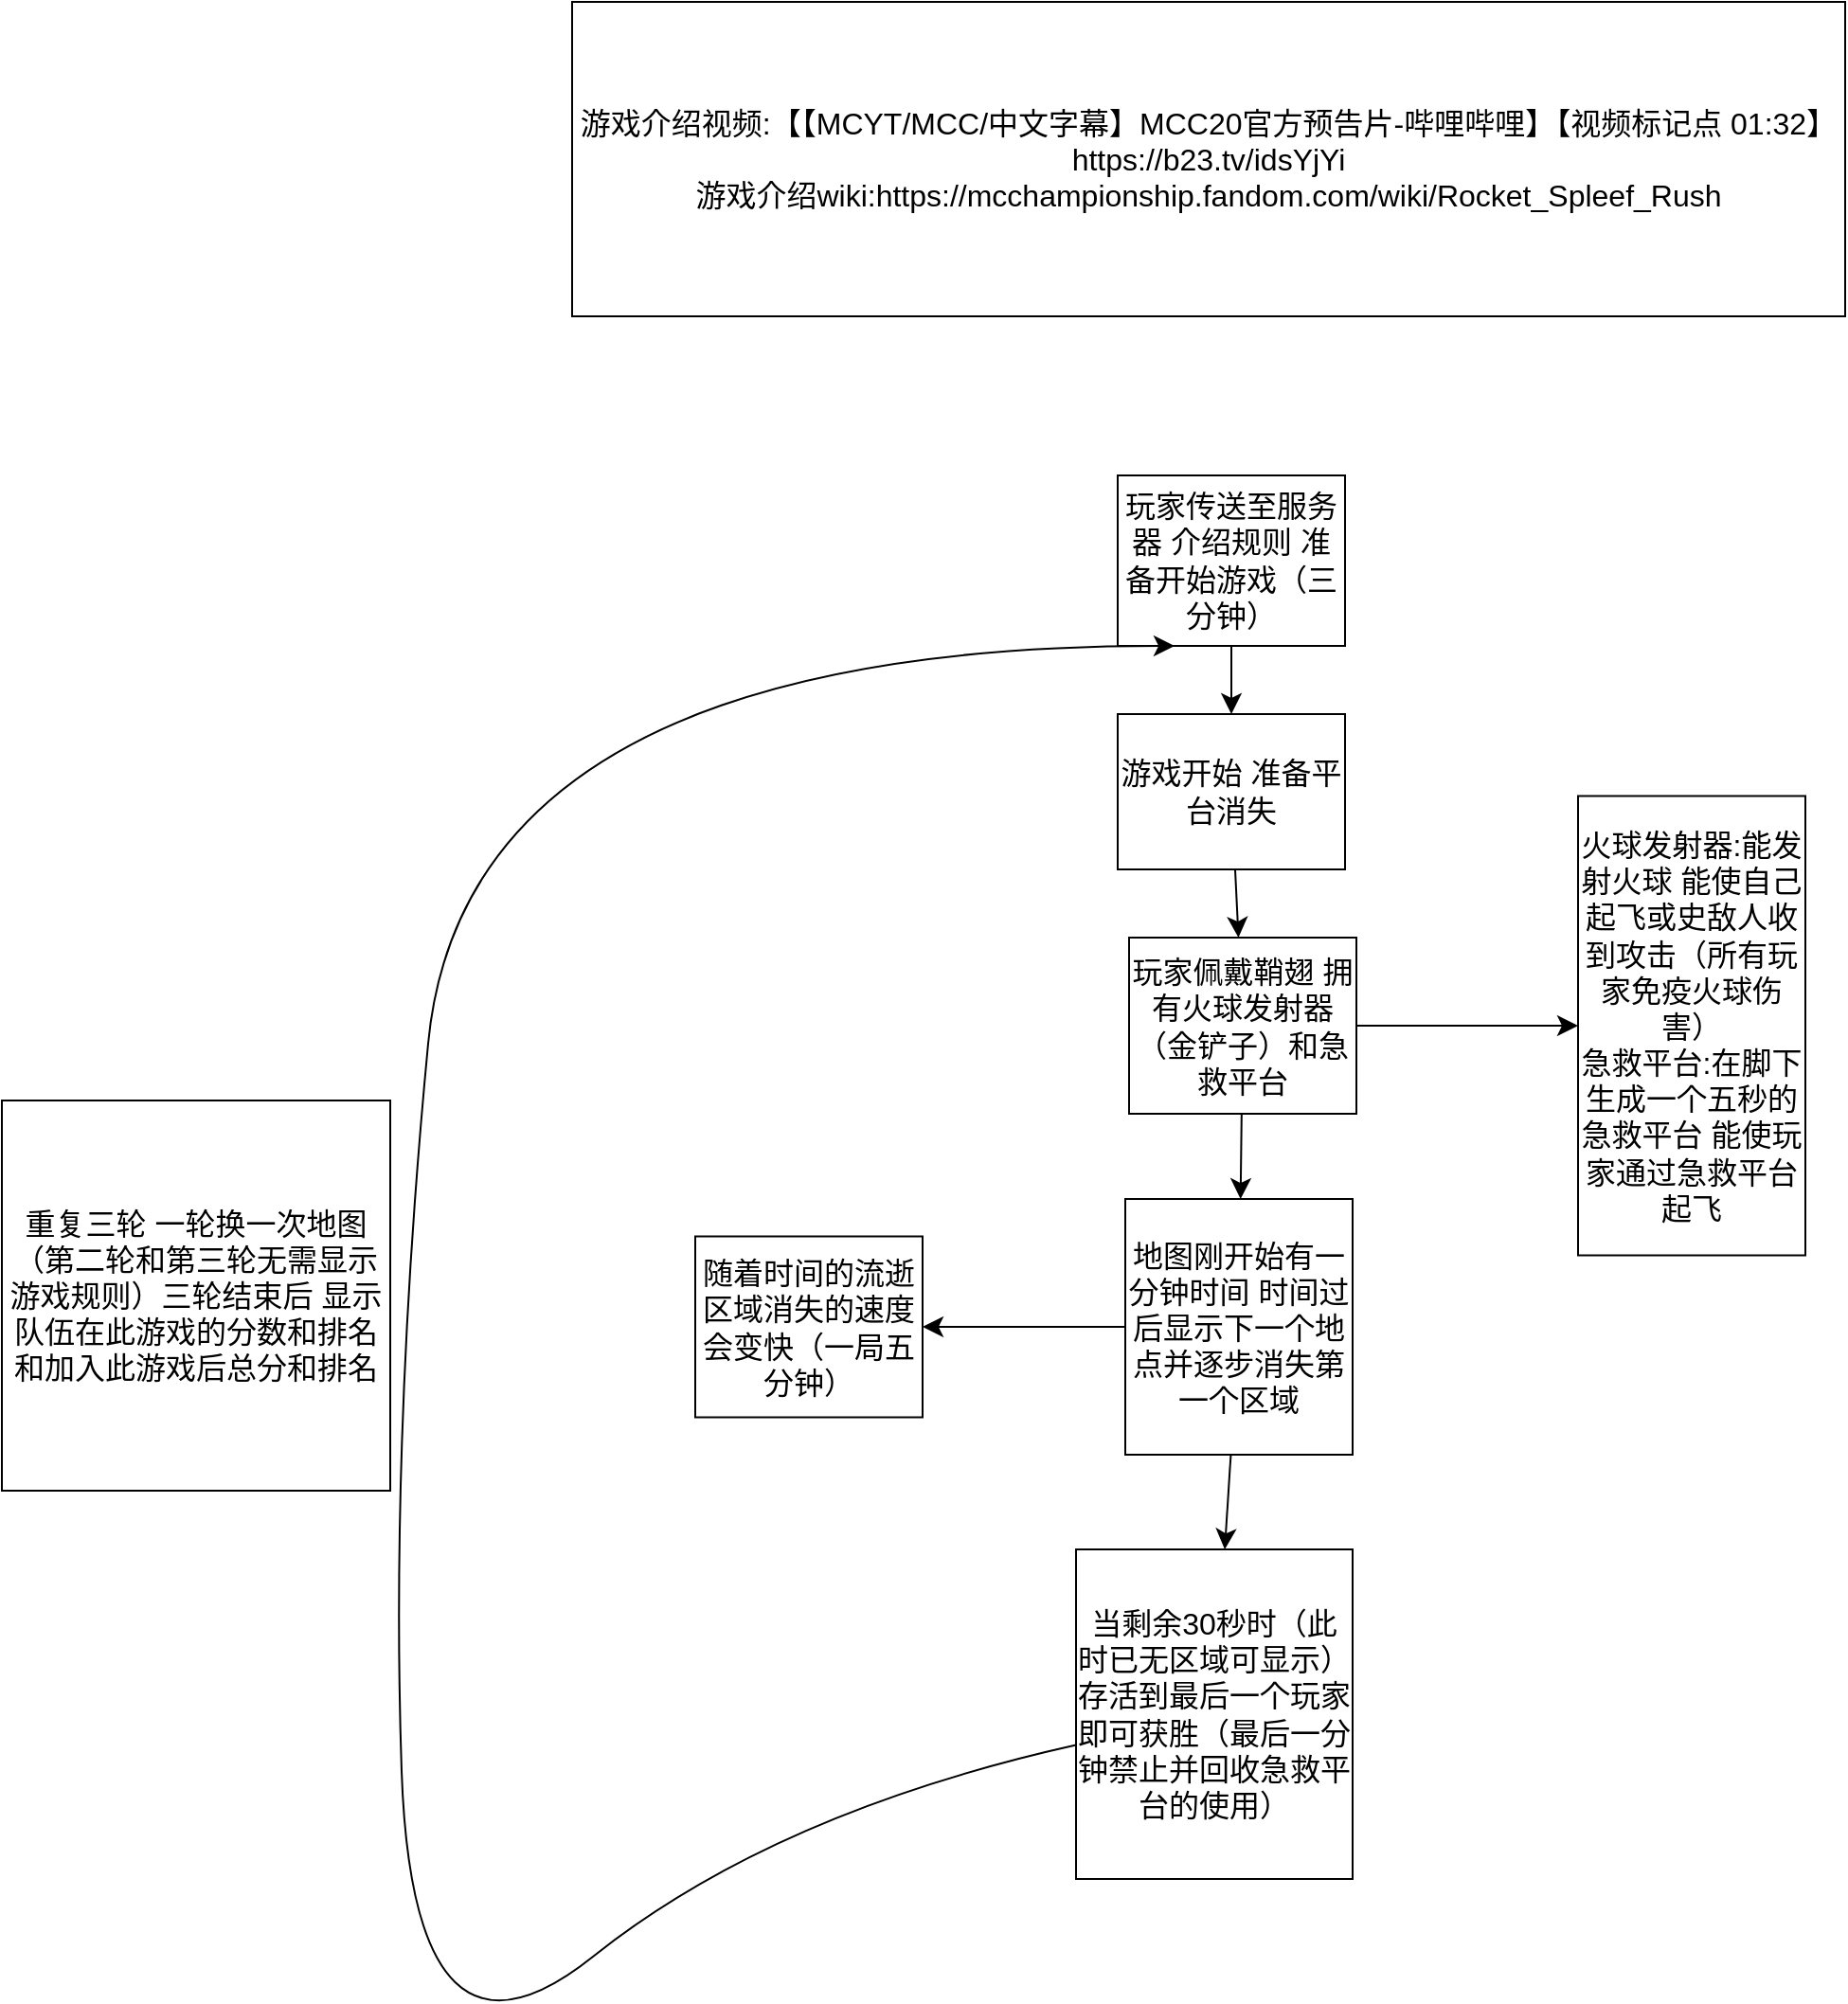 <mxfile version="22.1.3" type="github">
  <diagram name="第 1 页" id="VKGTsSFPKgjLtFF46m9Y">
    <mxGraphModel dx="1453" dy="1520" grid="0" gridSize="10" guides="1" tooltips="1" connect="1" arrows="1" fold="1" page="0" pageScale="1" pageWidth="827" pageHeight="1169" math="0" shadow="0">
      <root>
        <mxCell id="0" />
        <mxCell id="1" parent="0" />
        <mxCell id="VopR-WtWdOsuU5bOKM1l-2" value="" style="edgeStyle=none;curved=1;rounded=0;orthogonalLoop=1;jettySize=auto;html=1;fontSize=12;startSize=8;endSize=8;" edge="1" parent="1" source="VJuQhz7TN3_m5-vFarQI-10" target="VopR-WtWdOsuU5bOKM1l-1">
          <mxGeometry relative="1" as="geometry" />
        </mxCell>
        <mxCell id="VJuQhz7TN3_m5-vFarQI-10" value="地图刚开始有一分钟时间 时间过后显示下一个地点并逐步消失第一个区域" style="whiteSpace=wrap;html=1;fontSize=16;" parent="1" vertex="1">
          <mxGeometry x="143" y="363" width="120" height="135" as="geometry" />
        </mxCell>
        <mxCell id="VJuQhz7TN3_m5-vFarQI-3" value="" style="edgeStyle=none;curved=1;rounded=0;orthogonalLoop=1;jettySize=auto;html=1;fontSize=12;startSize=8;endSize=8;" parent="1" source="VJuQhz7TN3_m5-vFarQI-1" target="VJuQhz7TN3_m5-vFarQI-2" edge="1">
          <mxGeometry relative="1" as="geometry" />
        </mxCell>
        <mxCell id="VJuQhz7TN3_m5-vFarQI-1" value="玩家传送至服务器 介绍规则 准备开始游戏（三分钟）" style="whiteSpace=wrap;html=1;fontSize=16;" parent="1" vertex="1">
          <mxGeometry x="139" y="-19" width="120" height="90" as="geometry" />
        </mxCell>
        <mxCell id="VJuQhz7TN3_m5-vFarQI-5" value="" style="edgeStyle=none;curved=1;rounded=0;orthogonalLoop=1;jettySize=auto;html=1;fontSize=12;startSize=8;endSize=8;" parent="1" source="VJuQhz7TN3_m5-vFarQI-2" target="VJuQhz7TN3_m5-vFarQI-4" edge="1">
          <mxGeometry relative="1" as="geometry" />
        </mxCell>
        <mxCell id="VJuQhz7TN3_m5-vFarQI-2" value="游戏开始 准备平台消失" style="whiteSpace=wrap;html=1;fontSize=16;" parent="1" vertex="1">
          <mxGeometry x="139" y="107" width="120" height="82" as="geometry" />
        </mxCell>
        <mxCell id="VJuQhz7TN3_m5-vFarQI-9" value="" style="edgeStyle=none;curved=1;rounded=0;orthogonalLoop=1;jettySize=auto;html=1;fontSize=12;startSize=8;endSize=8;" parent="1" source="VJuQhz7TN3_m5-vFarQI-4" target="VJuQhz7TN3_m5-vFarQI-8" edge="1">
          <mxGeometry relative="1" as="geometry" />
        </mxCell>
        <mxCell id="VJuQhz7TN3_m5-vFarQI-11" value="" style="edgeStyle=none;curved=1;rounded=0;orthogonalLoop=1;jettySize=auto;html=1;fontSize=12;startSize=8;endSize=8;" parent="1" source="VJuQhz7TN3_m5-vFarQI-4" target="VJuQhz7TN3_m5-vFarQI-10" edge="1">
          <mxGeometry relative="1" as="geometry" />
        </mxCell>
        <mxCell id="VJuQhz7TN3_m5-vFarQI-4" value="玩家佩戴鞘翅 拥有火球发射器（金铲子）和急救平台" style="whiteSpace=wrap;html=1;fontSize=16;" parent="1" vertex="1">
          <mxGeometry x="145" y="225" width="120" height="93" as="geometry" />
        </mxCell>
        <mxCell id="VJuQhz7TN3_m5-vFarQI-8" value="火球发射器:能发射火球 能使自己起飞或史敌人收到攻击（所有玩家免疫火球伤害）&lt;br&gt;急救平台:在脚下生成一个五秒的急救平台 能使玩家通过急救平台起飞" style="whiteSpace=wrap;html=1;fontSize=16;" parent="1" vertex="1">
          <mxGeometry x="382" y="150.25" width="120" height="242.5" as="geometry" />
        </mxCell>
        <mxCell id="VJuQhz7TN3_m5-vFarQI-13" value="" style="edgeStyle=none;curved=1;rounded=0;orthogonalLoop=1;jettySize=auto;html=1;fontSize=12;startSize=8;endSize=8;" parent="1" source="VJuQhz7TN3_m5-vFarQI-10" target="VJuQhz7TN3_m5-vFarQI-12" edge="1">
          <mxGeometry relative="1" as="geometry" />
        </mxCell>
        <mxCell id="VJuQhz7TN3_m5-vFarQI-12" value="随着时间的流逝区域消失的速度会变快（一局五分钟）" style="whiteSpace=wrap;html=1;fontSize=16;" parent="1" vertex="1">
          <mxGeometry x="-84" y="382.75" width="120" height="95.5" as="geometry" />
        </mxCell>
        <mxCell id="VopR-WtWdOsuU5bOKM1l-4" style="edgeStyle=none;curved=1;rounded=0;orthogonalLoop=1;jettySize=auto;html=1;entryX=0.25;entryY=1;entryDx=0;entryDy=0;fontSize=12;startSize=8;endSize=8;" edge="1" parent="1" source="VopR-WtWdOsuU5bOKM1l-1" target="VJuQhz7TN3_m5-vFarQI-1">
          <mxGeometry relative="1" as="geometry">
            <Array as="points">
              <mxPoint x="-43" y="687" />
              <mxPoint x="-233" y="839" />
              <mxPoint x="-245" y="491" />
              <mxPoint x="-205" y="71" />
            </Array>
          </mxGeometry>
        </mxCell>
        <mxCell id="VopR-WtWdOsuU5bOKM1l-1" value="当剩余30秒时（此时已无区域可显示）存活到最后一个玩家即可获胜（最后一分钟禁止并回收急救平台的使用）" style="whiteSpace=wrap;html=1;fontSize=16;" vertex="1" parent="1">
          <mxGeometry x="117" y="548" width="146" height="174" as="geometry" />
        </mxCell>
        <mxCell id="VopR-WtWdOsuU5bOKM1l-5" value="重复三轮 一轮换一次地图（第二轮和第三轮无需显示游戏规则）三轮结束后 显示队伍在此游戏的分数和排名和加入此游戏后总分和排名&lt;br&gt;" style="whiteSpace=wrap;html=1;fontSize=16;" vertex="1" parent="1">
          <mxGeometry x="-450" y="311" width="205" height="206" as="geometry" />
        </mxCell>
        <mxCell id="VopR-WtWdOsuU5bOKM1l-7" value="游戏介绍视频:【【MCYT/MCC/中文字幕】MCC20官方预告片-哔哩哔哩】【视频标记点 01:32】 https://b23.tv/idsYjYi&lt;br&gt;游戏介绍wiki:https://mcchampionship.fandom.com/wiki/Rocket_Spleef_Rush" style="whiteSpace=wrap;html=1;fontSize=16;" vertex="1" parent="1">
          <mxGeometry x="-149" y="-269" width="672" height="166" as="geometry" />
        </mxCell>
      </root>
    </mxGraphModel>
  </diagram>
</mxfile>
